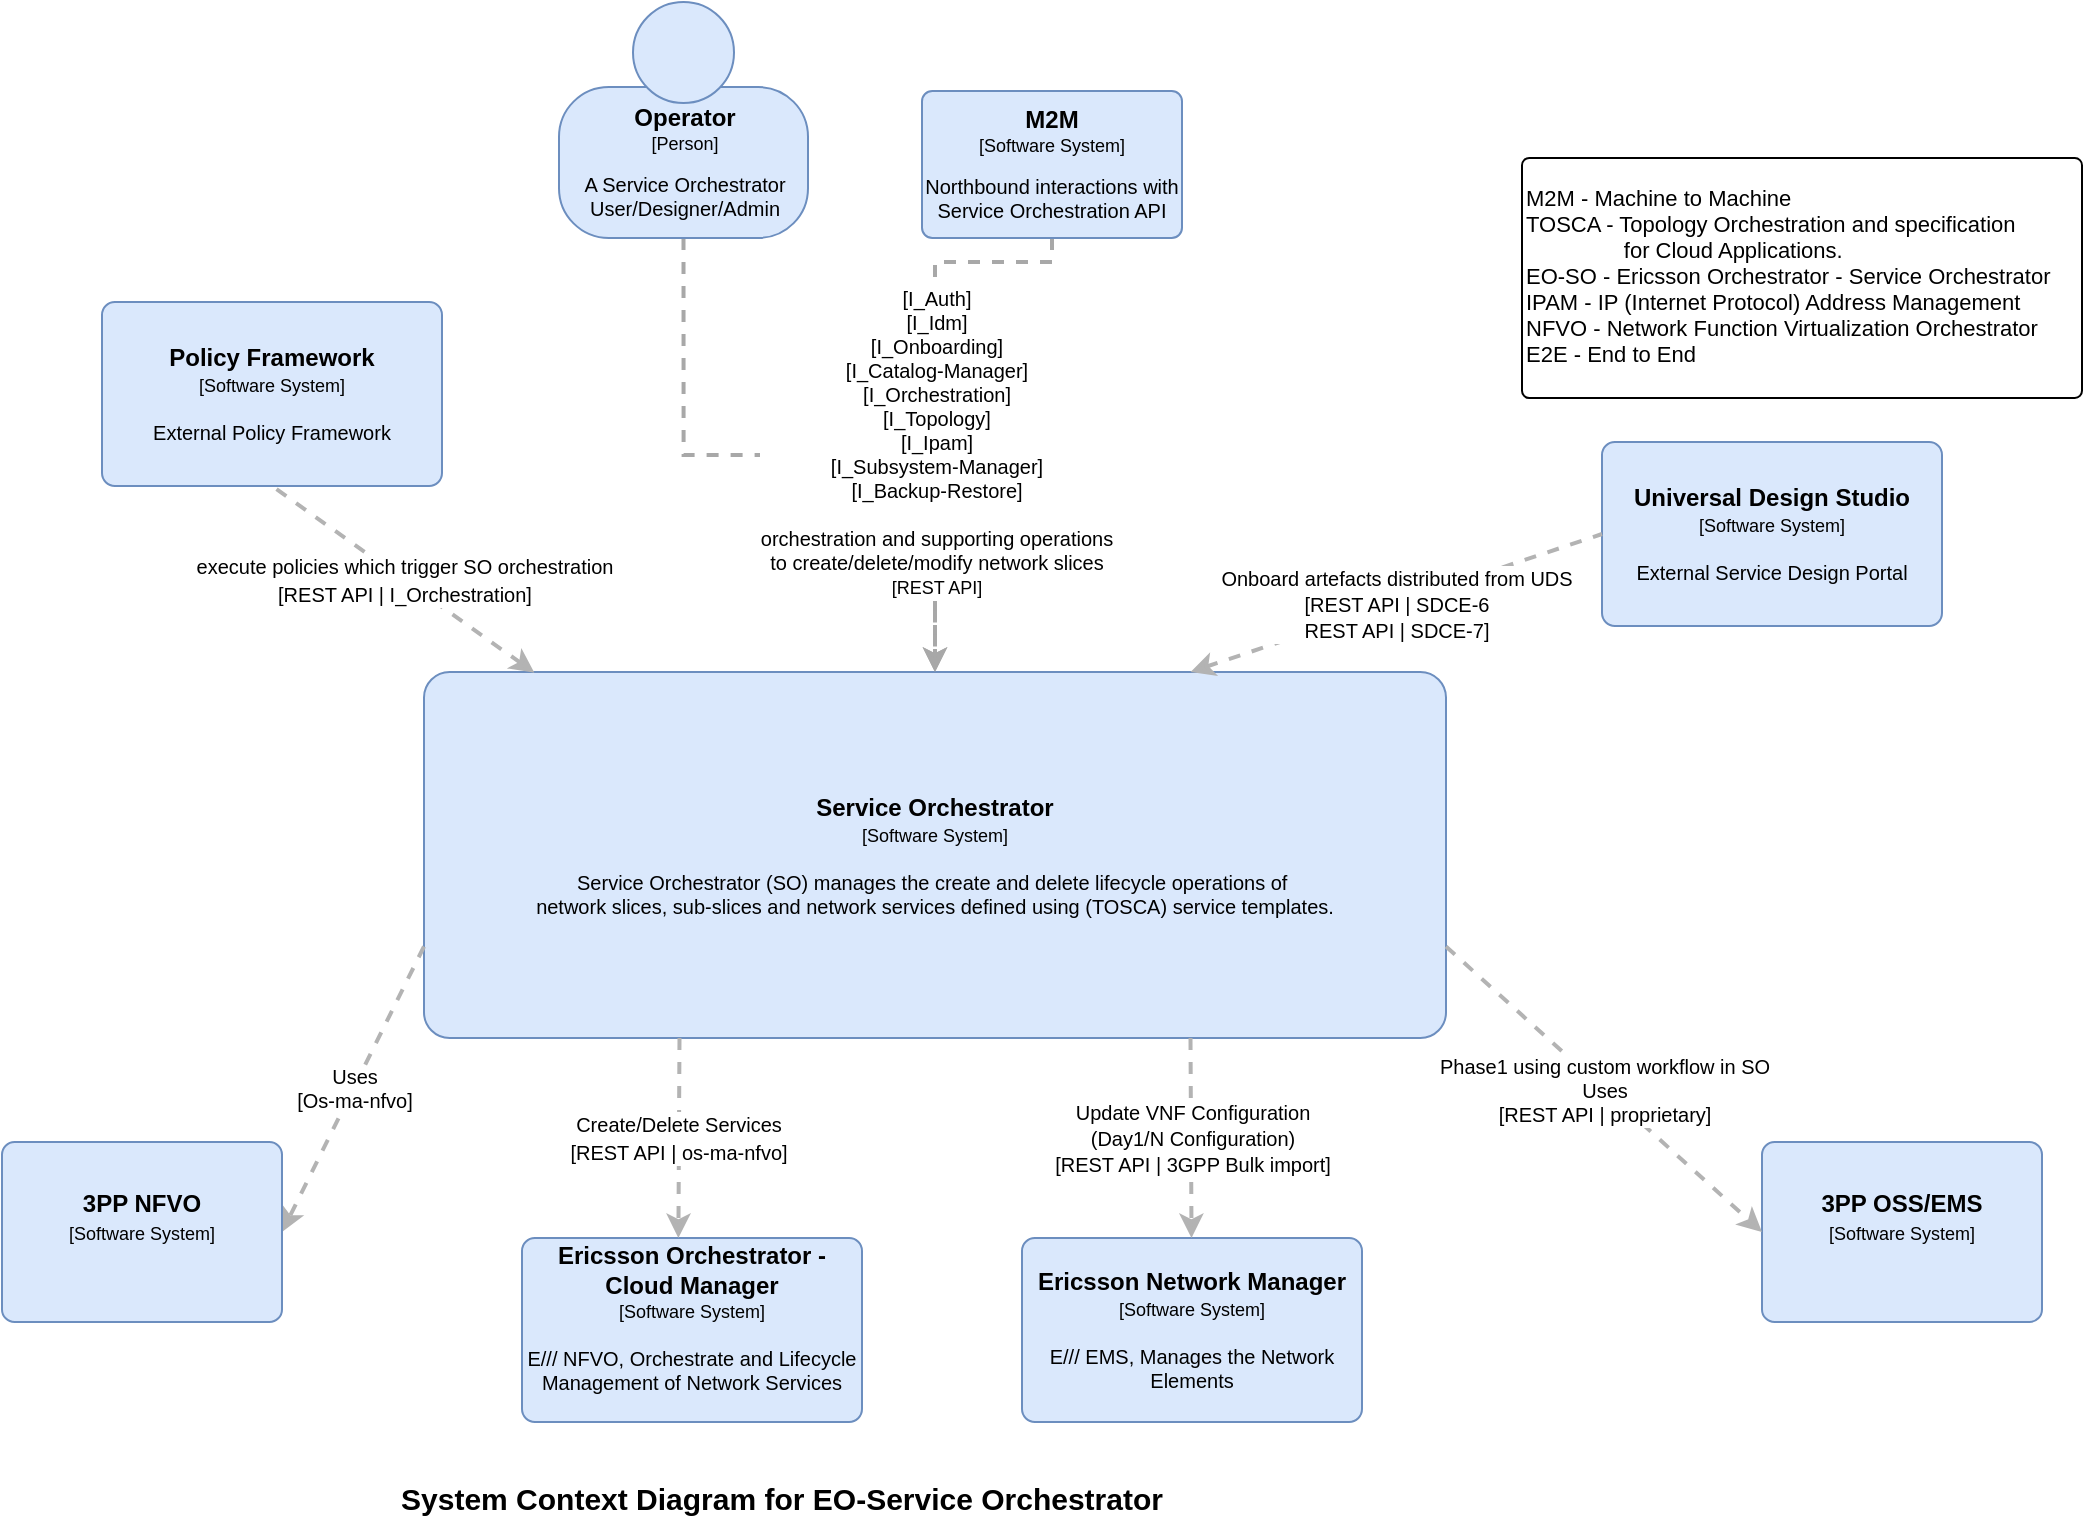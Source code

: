 <mxfile version="12.9.13" type="device"><diagram id="9080bce2-0130-6992-16e5-27d92847cc87" name="Page-1"><mxGraphModel dx="1913" dy="816" grid="1" gridSize="10" guides="1" tooltips="1" connect="1" arrows="1" fold="1" page="1" pageScale="1" pageWidth="827" pageHeight="1169" math="0" shadow="0"><root><mxCell id="0"/><mxCell id="1" parent="0"/><object label="" c4Type="Relationship" c4Description="Uses" c4Technology="https/REST" id="FpWN1IowKEYA4S5TVpo_-2"><mxCell style="edgeStyle=orthogonalEdgeStyle;rounded=0;jettySize=auto;orthogonalLoop=1;strokeColor=#A8A8A8;strokeWidth=2;fontColor=#000000;jumpStyle=none;dashed=1;exitX=0.5;exitY=1;fontSize=10;html=1;entryX=0.5;entryY=0;entryDx=0;entryDy=0;exitDx=0;exitDy=0;" parent="1" source="fToiVlu-ool7OKBdFFAY-98" target="fToiVlu-ool7OKBdFFAY-66" edge="1"><mxGeometry x="-0.092" y="-1" width="160" relative="1" as="geometry"><mxPoint x="-99.25" y="176.0" as="sourcePoint"/><mxPoint x="-101.25" y="555" as="targetPoint"/><mxPoint as="offset"/><Array as="points"><mxPoint x="75" y="340"/><mxPoint x="17" y="340"/></Array></mxGeometry><C4Relationship as="c4"/></mxCell></object><object label="M2M - Machine to Machine&#10;TOSCA - Topology Orchestration and specification &#10;                for Cloud Applications.&#10;EO-SO - Ericsson Orchestrator - Service Orchestrator&#10;IPAM - IP (Internet Protocol) Address Management&#10;NFVO - Network Function Virtualization Orchestrator&#10;E2E - End to End&#10;" placeholders="1" c4Name="name" c4Type="ExecutionEnvironment" c4Application="applicationAndVersion" id="fToiVlu-ool7OKBdFFAY-90"><mxCell style="rounded=1;labelBackgroundColor=none;fillColor=#ffffff;fontColor=#000000;align=left;arcSize=3;strokeColor=#000000;verticalAlign=bottom;fontSize=11;" parent="1" vertex="1"><mxGeometry x="310" y="288" width="280" height="120" as="geometry"/><C4ExecutionEnvironment as="c4"/></mxCell></object><mxCell id="2" value="" style="group;rounded=0;labelBackgroundColor=none;fillColor=none;fontColor=#000000;align=center;html=1;fontSize=8;" parent="1" vertex="1" connectable="0"><mxGeometry x="210" y="288" width="120" height="185" as="geometry"/><C4Person as="c4"/></mxCell><mxCell id="fToiVlu-ool7OKBdFFAY-65" value="" style="group;rounded=0;labelBackgroundColor=none;fillColor=none;fontColor=#000000;align=center;html=1;fontSize=8;" parent="1" vertex="1" connectable="0"><mxGeometry x="210" y="288" width="120" height="185" as="geometry"/><C4Person as="c4"/></mxCell><object label="&lt;span style=&quot;font-size: 12px&quot;&gt;&lt;b&gt;Service Orchestrator&lt;/b&gt;&lt;/span&gt;&lt;br&gt;&lt;font style=&quot;font-size: 9px&quot;&gt;[Software System]&lt;br&gt;&lt;/font&gt;&lt;br&gt;Service Orchestrator (SO) manages the create and delete lifecycle operations of&amp;nbsp;&lt;br&gt;network slices, sub-slices and network services defined using (TOSCA) service templates." c4Name="name" c4Type="SoftwareSystem" c4Description="Beschreibung" placeholders="1" id="fToiVlu-ool7OKBdFFAY-66"><mxCell style="rounded=1;labelBackgroundColor=none;fillColor=#dae8fc;fontColor=#000000;align=center;arcSize=7;strokeColor=#6c8ebf;fontSize=10;html=1;whiteSpace=wrap;" parent="1" vertex="1"><mxGeometry x="-239" y="545" width="511" height="183" as="geometry"/><C4SoftwareSystem as="c4"/></mxCell></object><object label="&lt;div&gt;&lt;div&gt;&lt;font color=&quot;#000000&quot;&gt;&lt;font style=&quot;font-size: 10px&quot;&gt;[I_Auth]&lt;/font&gt;&lt;br&gt;&lt;font style=&quot;font-size: 10px&quot;&gt;[I_Idm]&lt;br&gt;&lt;/font&gt;[I_Onboarding]&lt;br&gt;[I_Catalog-Manager]&lt;br&gt;&lt;/font&gt;&lt;/div&gt;&lt;div&gt;&lt;font color=&quot;#000000&quot;&gt;[I_Orchestration]&lt;/font&gt;&lt;/div&gt;&lt;div&gt;&lt;font color=&quot;#000000&quot;&gt;[I_Topology]&lt;/font&gt;&lt;/div&gt;&lt;/div&gt;&lt;div&gt;&lt;font color=&quot;#000000&quot;&gt;[I_Ipam]&lt;/font&gt;&lt;/div&gt;&lt;div&gt;&lt;font color=&quot;#000000&quot;&gt;[I_Subsystem-Manager]&lt;/font&gt;&lt;/div&gt;&lt;div&gt;&lt;font color=&quot;#000000&quot;&gt;[I_Backup-Restore]&lt;/font&gt;&lt;/div&gt;&lt;div&gt;&lt;font color=&quot;#000000&quot;&gt;&lt;br&gt;&lt;/font&gt;&lt;/div&gt;&lt;div&gt;&lt;font color=&quot;#000000&quot;&gt;orchestration and supporting operations&lt;/font&gt;&lt;/div&gt;&lt;div&gt;&lt;font color=&quot;#000000&quot;&gt;to create/delete/modify network slices&lt;/font&gt;&lt;/div&gt;&lt;span style=&quot;font-size: 9px&quot;&gt;&lt;font color=&quot;#000000&quot;&gt;[REST API]&lt;/font&gt;&lt;/span&gt;" c4Type="Relationship" c4Description="Uses" c4Technology="https/REST" id="fToiVlu-ool7OKBdFFAY-97"><mxCell style="edgeStyle=orthogonalEdgeStyle;rounded=0;jettySize=auto;orthogonalLoop=1;strokeColor=#A8A8A8;strokeWidth=2;fontColor=#FF0000;jumpStyle=none;dashed=1;exitX=0.5;exitY=1;fontSize=10;html=1;entryX=0.5;entryY=0;entryDx=0;entryDy=0;" parent="1" source="fToiVlu-ool7OKBdFFAY-95" target="fToiVlu-ool7OKBdFFAY-66" edge="1"><mxGeometry x="0.37" y="7" width="160" relative="1" as="geometry"><mxPoint x="-58" y="894.5" as="sourcePoint"/><mxPoint x="122" y="544" as="targetPoint"/><mxPoint x="-7" y="-7" as="offset"/></mxGeometry><C4Relationship as="c4"/></mxCell></object><object label="&lt;font style=&quot;font-size: 12px&quot;&gt;&lt;b&gt;M2M&lt;/b&gt;&lt;/font&gt;&lt;br style=&quot;font-size: 9px&quot;&gt;&lt;span style=&quot;font-size: 9px&quot;&gt;[Software System]&lt;/span&gt;&lt;br style=&quot;font-size: 9px&quot;&gt;&lt;br style=&quot;font-size: 9px&quot;&gt;&lt;span style=&quot;font-size: 10px&quot;&gt;Northbound interactions with Service Orchestration API&lt;/span&gt;" placeholders="1" c4Name="name" c4Type="SoftwareSystem" c4Description="Beschreibung" id="fToiVlu-ool7OKBdFFAY-98"><mxCell style="rounded=1;labelBackgroundColor=none;fillColor=#dae8fc;fontColor=#000000;align=center;arcSize=7;strokeColor=#6c8ebf;fontSize=8;whiteSpace=wrap;html=1;" parent="1" vertex="1"><mxGeometry x="10" y="254.5" width="130" height="73.5" as="geometry"/><C4SoftwareSystem as="c4"/></mxCell></object><mxCell id="5wrKF7MLtoLTWClwDlvw-61" value="System Context Diagram for EO-Service Orchestrator" style="text;html=1;strokeColor=none;fillColor=none;align=center;verticalAlign=middle;whiteSpace=wrap;rounded=0;fontSize=15;fontStyle=1" parent="1" vertex="1"><mxGeometry x="-320" y="948" width="520" height="20" as="geometry"/></mxCell><mxCell id="sgm8uCze52HkmeBx0T5q-63" value="" style="group" parent="1" vertex="1" connectable="0"><mxGeometry x="-171.5" y="210" width="124.5" height="118" as="geometry"/></mxCell><object label="&lt;font style=&quot;font-size: 12px&quot;&gt;&lt;b&gt;Operator&lt;/b&gt;&lt;/font&gt;&lt;br&gt;&lt;font style=&quot;font-size: 9px&quot;&gt;[Person]&lt;/font&gt;&lt;br&gt;&lt;br&gt;&lt;font style=&quot;font-size: 10px&quot;&gt;A Service Orchestrator&lt;br&gt;User/Designer/Admin&lt;/font&gt;" placeholders="1" c4Name="Vendor" c4Type="body" c4Description="VNF Supplier" id="fToiVlu-ool7OKBdFFAY-95"><mxCell style="rounded=1;labelBackgroundColor=none;fillColor=#dae8fc;fontColor=#000000;align=center;arcSize=33;strokeColor=#6c8ebf;fontSize=8;whiteSpace=wrap;html=1;" parent="sgm8uCze52HkmeBx0T5q-63" vertex="1"><mxGeometry y="42.5" width="124.5" height="75.5" as="geometry"/><C4Person as="c4"/></mxCell></object><mxCell id="fToiVlu-ool7OKBdFFAY-96" value="" style="ellipse;whiteSpace=wrap;html=1;aspect=fixed;rounded=0;labelBackgroundColor=none;fillColor=#dae8fc;fontSize=8;fontColor=#000000;align=center;strokeColor=#6c8ebf;" parent="sgm8uCze52HkmeBx0T5q-63" vertex="1"><mxGeometry x="37" width="50.5" height="50.5" as="geometry"/><C4Person as="c4"/></mxCell><object label="&lt;font size=&quot;1&quot;&gt;&lt;b style=&quot;font-size: 12px&quot;&gt;Ericsson Network Manager&lt;/b&gt;&lt;/font&gt;&lt;br&gt;&lt;font style=&quot;font-size: 9px&quot;&gt;[Software System]&lt;br&gt;&lt;/font&gt;&lt;br&gt;E/// EMS, Manages the Network Elements" c4Name="name" c4Type="SoftwareSystem" c4Description="Beschreibung" placeholders="1" id="kHnqyUATF39zb_g5S4mS-67"><mxCell style="rounded=1;labelBackgroundColor=none;fillColor=#dae8fc;fontColor=#000000;align=center;arcSize=7;strokeColor=#6c8ebf;fontSize=10;html=1;whiteSpace=wrap;" parent="1" vertex="1"><mxGeometry x="60" y="828" width="170" height="92" as="geometry"/><C4SoftwareSystem as="c4"/></mxCell></object><object label="&lt;font style=&quot;font-size: 10px&quot;&gt;&lt;font style=&quot;font-size: 10px&quot;&gt;Update VNF Configuration&lt;br&gt;(Day1/N Configuration)&lt;/font&gt;&lt;br&gt;&lt;font style=&quot;font-size: 10px&quot;&gt;[REST API | 3GPP Bulk import]&lt;/font&gt;&lt;/font&gt;" c4Type="Relationship" c4Description="Or-Vi" c4Technology="interface" id="kHnqyUATF39zb_g5S4mS-68"><mxCell style="edgeStyle=none;rounded=0;jettySize=auto;orthogonalLoop=1;strokeColor=#B3B3B3;strokeWidth=2;fontColor=#000000;jumpStyle=none;dashed=1;fontSize=11;exitX=0.75;exitY=1;exitDx=0;exitDy=0;html=1;startArrow=none;startFill=0;" parent="1" source="fToiVlu-ool7OKBdFFAY-66" target="kHnqyUATF39zb_g5S4mS-67" edge="1"><mxGeometry width="160" relative="1" as="geometry"><mxPoint x="-100.125" y="738" as="sourcePoint"/><mxPoint x="-99.25" y="858" as="targetPoint"/></mxGeometry><C4Relationship as="c4"/></mxCell></object><object label="&lt;font size=&quot;1&quot;&gt;&lt;b style=&quot;font-size: 12px&quot;&gt;Ericsson Orchestrator -Cloud Manager&lt;/b&gt;&lt;/font&gt;&lt;br&gt;&lt;font style=&quot;font-size: 9px&quot;&gt;[Software System]&lt;br&gt;&lt;/font&gt;&lt;br&gt;E/// NFVO, Orchestrate and Lifecycle Management of Network Services&lt;br&gt;&amp;nbsp;" c4Name="name" c4Type="SoftwareSystem" c4Description="Beschreibung" placeholders="1" id="S4mccusP72IshxPMgjs9-61"><mxCell style="rounded=1;labelBackgroundColor=none;fillColor=#dae8fc;fontColor=#000000;align=center;arcSize=7;strokeColor=#6c8ebf;fontSize=10;html=1;whiteSpace=wrap;" parent="1" vertex="1"><mxGeometry x="-190" y="828" width="170" height="92" as="geometry"/><C4SoftwareSystem as="c4"/></mxCell></object><object label="&lt;font style=&quot;font-size: 10px&quot;&gt;Create/Delete Services&lt;br&gt;&lt;font style=&quot;font-size: 10px&quot;&gt;[REST API | os-ma-nfvo]&lt;/font&gt;&lt;/font&gt;" c4Type="Relationship" c4Description="Or-Vi" c4Technology="interface" id="S4mccusP72IshxPMgjs9-62"><mxCell style="edgeStyle=none;rounded=0;jettySize=auto;orthogonalLoop=1;strokeColor=#B3B3B3;strokeWidth=2;fontColor=#000000;jumpStyle=none;dashed=1;fontSize=11;exitX=0.25;exitY=1;exitDx=0;exitDy=0;html=1;entryX=0.46;entryY=0;entryDx=0;entryDy=0;entryPerimeter=0;startArrow=none;startFill=0;" parent="1" source="fToiVlu-ool7OKBdFFAY-66" target="S4mccusP72IshxPMgjs9-61" edge="1"><mxGeometry width="160" relative="1" as="geometry"><mxPoint x="146.625" y="738" as="sourcePoint"/><mxPoint x="145.31" y="908" as="targetPoint"/></mxGeometry><C4Relationship as="c4"/></mxCell></object><object label="&lt;div style=&quot;text-align: left&quot;&gt;&lt;div style=&quot;text-align: center ; font-size: 10px&quot;&gt;Uses&lt;br&gt;[Os-ma-nfvo]&lt;/div&gt;&lt;/div&gt;" c4Type="Relationship" c4Description="Beschreibung" c4Technology="technology" id="FpWN1IowKEYA4S5TVpo_-4"><mxCell style="edgeStyle=none;rounded=0;html=1;jettySize=auto;orthogonalLoop=1;strokeColor=#B3B3B3;strokeWidth=2;fontColor=#000000;jumpStyle=none;dashed=1;exitX=0;exitY=0.75;startArrow=none;startFill=0;entryX=1;entryY=0.5;exitDx=0;exitDy=0;entryDx=0;entryDy=0;" parent="1" source="fToiVlu-ool7OKBdFFAY-66" target="FpWN1IowKEYA4S5TVpo_-8" edge="1"><mxGeometry width="160" relative="1" as="geometry"><mxPoint x="-239.0" y="711.03" as="sourcePoint"/><mxPoint x="-341.08" y="768" as="targetPoint"/></mxGeometry><C4Relationship as="c4"/></mxCell></object><object label="&lt;b&gt;&lt;font style=&quot;font-size: 12px&quot;&gt;3PP NFVO&lt;/font&gt;&lt;/b&gt;&lt;br&gt;&lt;div&gt;&lt;font style=&quot;font-size: 9px&quot;&gt;[Software System]&lt;/font&gt;&lt;/div&gt;&lt;div&gt;&lt;br&gt;&lt;/div&gt;&lt;div&gt;&lt;/div&gt;" placeholders="1" c4Name="OSS/EMS" c4Type="SoftwareSystem" c4Description="" id="FpWN1IowKEYA4S5TVpo_-8"><mxCell style="rounded=1;whiteSpace=wrap;html=1;labelBackgroundColor=none;fillColor=#dae8fc;align=center;arcSize=7;strokeColor=#6c8ebf;" parent="1" vertex="1"><mxGeometry x="-450" y="780" width="140" height="90" as="geometry"/><C4SoftwareSystem as="c4"/></mxCell></object><object label="&lt;b&gt;&lt;font style=&quot;font-size: 12px&quot;&gt;3PP OSS/EMS&lt;/font&gt;&lt;/b&gt;&lt;br&gt;&lt;div&gt;&lt;font style=&quot;font-size: 9px&quot;&gt;[Software System]&lt;/font&gt;&lt;/div&gt;&lt;div&gt;&lt;br&gt;&lt;/div&gt;&lt;div&gt;&lt;/div&gt;" placeholders="1" c4Name="OSS/EMS" c4Type="SoftwareSystem" c4Description="" id="FpWN1IowKEYA4S5TVpo_-9"><mxCell style="rounded=1;whiteSpace=wrap;html=1;labelBackgroundColor=none;fillColor=#dae8fc;align=center;arcSize=7;strokeColor=#6c8ebf;" parent="1" vertex="1"><mxGeometry x="430" y="780" width="140" height="90" as="geometry"/><C4SoftwareSystem as="c4"/></mxCell></object><object label="&lt;div style=&quot;text-align: left&quot;&gt;&lt;div style=&quot;text-align: center ; font-size: 10px&quot;&gt;&lt;font color=&quot;#000000&quot;&gt;Phase1 using custom workflow in SO&lt;/font&gt;&lt;/div&gt;&lt;div style=&quot;text-align: center ; font-size: 10px&quot;&gt;&lt;font color=&quot;#000000&quot;&gt;Uses&lt;br&gt;[REST API | proprietary]&lt;/font&gt;&lt;br&gt;&lt;/div&gt;&lt;/div&gt;" c4Type="Relationship" c4Description="Beschreibung" c4Technology="technology" id="FpWN1IowKEYA4S5TVpo_-10"><mxCell style="edgeStyle=none;rounded=0;html=1;jettySize=auto;orthogonalLoop=1;strokeColor=#B3B3B3;strokeWidth=2;fontColor=#FF0000;jumpStyle=none;dashed=1;exitX=1;exitY=0.75;startArrow=none;startFill=0;entryX=0;entryY=0.5;entryDx=0;entryDy=0;exitDx=0;exitDy=0;endArrow=classic;endFill=1;" parent="1" source="fToiVlu-ool7OKBdFFAY-66" target="FpWN1IowKEYA4S5TVpo_-9" edge="1"><mxGeometry width="160" relative="1" as="geometry"><mxPoint x="-229" y="721.03" as="sourcePoint"/><mxPoint x="-390" y="781.03" as="targetPoint"/></mxGeometry><C4Relationship as="c4"/></mxCell></object><object label="&lt;span style=&quot;font-size: 12px&quot;&gt;&lt;b&gt;Universal Design Studio&lt;/b&gt;&lt;/span&gt;&lt;br&gt;&lt;font style=&quot;font-size: 9px&quot;&gt;[Software System]&lt;br&gt;&lt;/font&gt;&lt;br&gt;External Service Design Portal" c4Name="name" c4Type="SoftwareSystem" c4Description="Beschreibung" placeholders="1" id="Nq5mWmRLmQEHInNtKQZc-5"><mxCell style="rounded=1;labelBackgroundColor=none;fillColor=#dae8fc;align=center;arcSize=7;strokeColor=#6c8ebf;fontSize=10;html=1;whiteSpace=wrap;" parent="1" vertex="1"><mxGeometry x="350" y="430" width="170" height="92" as="geometry"/><C4SoftwareSystem as="c4"/></mxCell></object><object label="&lt;font style=&quot;font-size: 10px&quot;&gt;&lt;font color=&quot;#000000&quot;&gt;&lt;font style=&quot;font-size: 10px&quot;&gt;Onboard artefacts distributed from UDS&lt;/font&gt;&lt;br&gt;&lt;/font&gt;&lt;font style=&quot;font-size: 10px&quot;&gt;&lt;font color=&quot;#000000&quot;&gt;[REST API | SDCE-6&lt;br&gt;REST API | SDCE-7]&lt;/font&gt;&lt;br&gt;&lt;/font&gt;&lt;/font&gt;" c4Type="Relationship" c4Description="Or-Vi" c4Technology="interface" id="Nq5mWmRLmQEHInNtKQZc-6"><mxCell style="edgeStyle=none;rounded=0;jettySize=auto;orthogonalLoop=1;strokeColor=#B3B3B3;strokeWidth=2;fontColor=#97D077;jumpStyle=none;dashed=1;fontSize=11;exitX=0.75;exitY=0;exitDx=0;exitDy=0;html=1;startArrow=classic;startFill=1;entryX=0;entryY=0.5;entryDx=0;entryDy=0;endArrow=none;endFill=0;" parent="1" source="fToiVlu-ool7OKBdFFAY-66" target="Nq5mWmRLmQEHInNtKQZc-5" edge="1"><mxGeometry width="160" relative="1" as="geometry"><mxPoint x="154.25" y="738" as="sourcePoint"/><mxPoint x="154.764" y="838" as="targetPoint"/></mxGeometry><C4Relationship as="c4"/></mxCell></object><object label="&lt;font color=&quot;#000000&quot;&gt;&lt;span style=&quot;font-size: 12px&quot;&gt;&lt;b&gt;Policy Framework&lt;/b&gt;&lt;/span&gt;&lt;br&gt;&lt;font style=&quot;font-size: 9px&quot;&gt;[Software System]&lt;br&gt;&lt;/font&gt;&lt;br&gt;External Policy Framework&lt;/font&gt;" c4Name="name" c4Type="SoftwareSystem" c4Description="Beschreibung" placeholders="1" id="Nq5mWmRLmQEHInNtKQZc-16"><mxCell style="rounded=1;labelBackgroundColor=none;fillColor=#dae8fc;align=center;arcSize=7;strokeColor=#6c8ebf;fontSize=10;html=1;whiteSpace=wrap;" parent="1" vertex="1"><mxGeometry x="-400" y="360" width="170" height="92" as="geometry"/><C4SoftwareSystem as="c4"/></mxCell></object><object label="&lt;font style=&quot;font-size: 10px&quot;&gt;&lt;font color=&quot;#000000&quot;&gt;&lt;font style=&quot;font-size: 10px&quot;&gt;execute policies which trigger SO orchestration&lt;/font&gt;&lt;br&gt;&lt;/font&gt;&lt;font style=&quot;font-size: 10px&quot;&gt;&lt;font color=&quot;#000000&quot;&gt;[REST API | I_Orchestration]&lt;/font&gt;&lt;br&gt;&lt;/font&gt;&lt;/font&gt;" c4Type="Relationship" c4Description="Or-Vi" c4Technology="interface" id="Nq5mWmRLmQEHInNtKQZc-17"><mxCell style="edgeStyle=none;rounded=0;jettySize=auto;orthogonalLoop=1;strokeColor=#B3B3B3;strokeWidth=2;fontColor=#97D077;jumpStyle=none;dashed=1;fontSize=11;exitX=0.108;exitY=0.002;exitDx=0;exitDy=0;html=1;startArrow=classic;startFill=1;exitPerimeter=0;entryX=0.5;entryY=1;entryDx=0;entryDy=0;endArrow=none;endFill=0;" parent="1" source="fToiVlu-ool7OKBdFFAY-66" target="Nq5mWmRLmQEHInNtKQZc-16" edge="1"><mxGeometry width="160" relative="1" as="geometry"><mxPoint x="-449.912" y="729.046" as="sourcePoint"/><mxPoint x="-571.236" y="846" as="targetPoint"/></mxGeometry><C4Relationship as="c4"/></mxCell></object></root></mxGraphModel></diagram></mxfile>